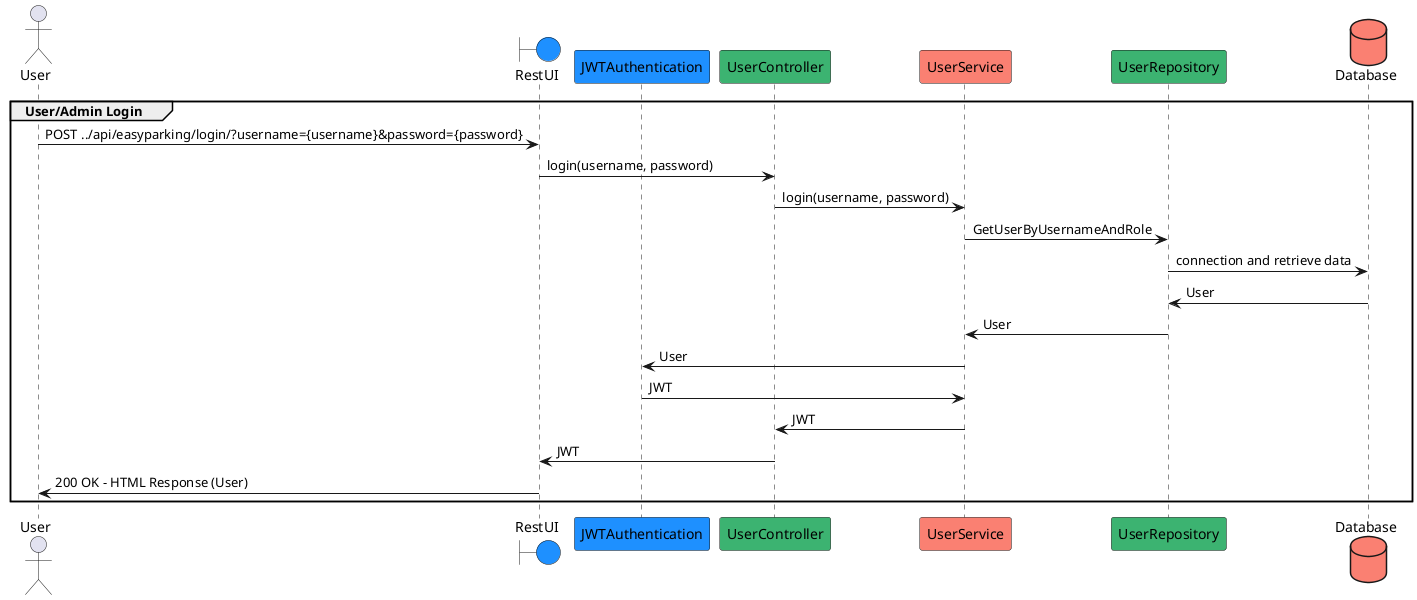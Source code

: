 @startuml
actor User
boundary RestUI #DodgerBlue
participant JWTAuthentication #DodgerBlue
participant UserController #MediumSeaGreen
participant UserService #Salmon
participant UserRepository #MediumSeaGreen
database Database #Salmon

group User/Admin Login
User -> RestUI : POST ../api/easyparking/login/?username={username}&password={password}
RestUI -> UserController : login(username, password)

UserController -> UserService :login(username, password)

UserService -> UserRepository : GetUserByUsernameAndRole
UserRepository -> Database : connection and retrieve data
Database -> UserRepository : User
UserRepository -> UserService : User
UserService -> JWTAuthentication : User
JWTAuthentication -> UserService : JWT
UserService -> UserController : JWT
UserController -> RestUI : JWT
RestUI -> User : 200 OK - HTML Response (User)
end
@enduml